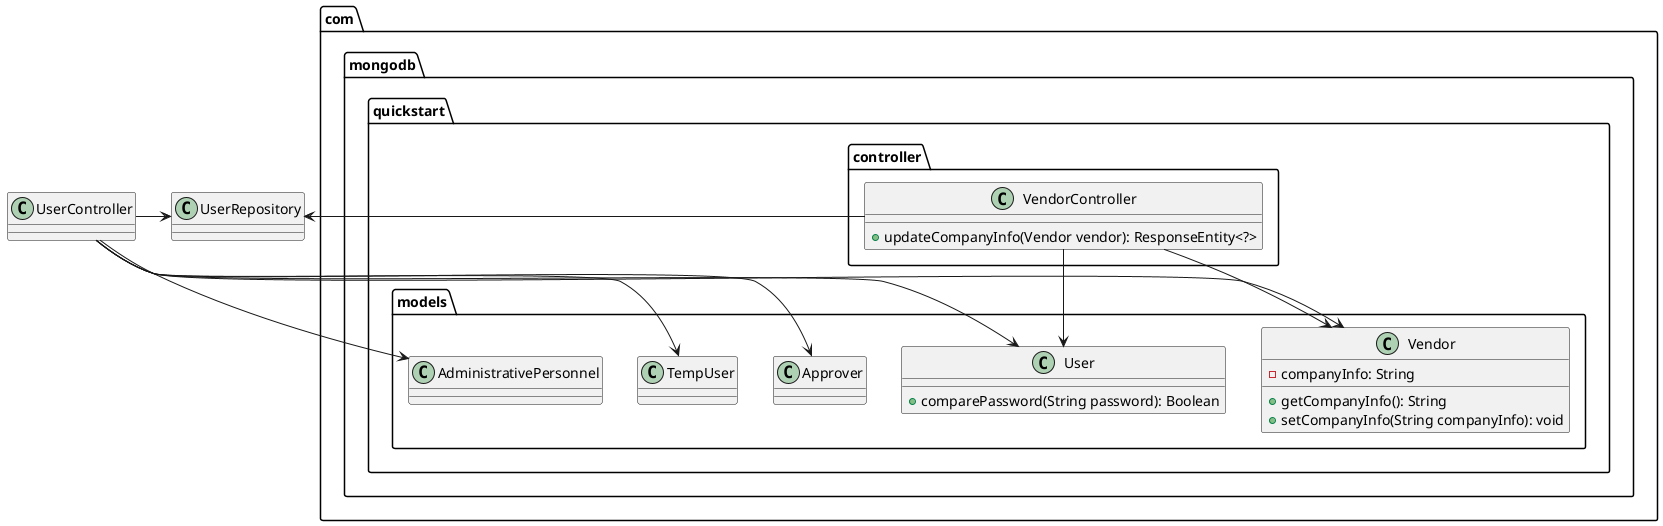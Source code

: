 @startuml

package com.mongodb.quickstart.controller {
    class VendorController {
        + updateCompanyInfo(Vendor vendor): ResponseEntity<?>
    }
}

package com.mongodb.quickstart.models {
    class AdministrativePersonnel
    class Approver
    class TempUser
    class User {
        + comparePassword(String password): Boolean
    }
    class Vendor {
        - companyInfo: String
        + getCompanyInfo(): String
        + setCompanyInfo(String companyInfo): void
    }
}

UserController -> UserRepository
VendorController -> UserRepository

UserController --> AdministrativePersonnel
UserController --> Approver
UserController --> TempUser
UserController --> User
UserController --> Vendor

VendorController --> User
VendorController --> Vendor

@enduml
